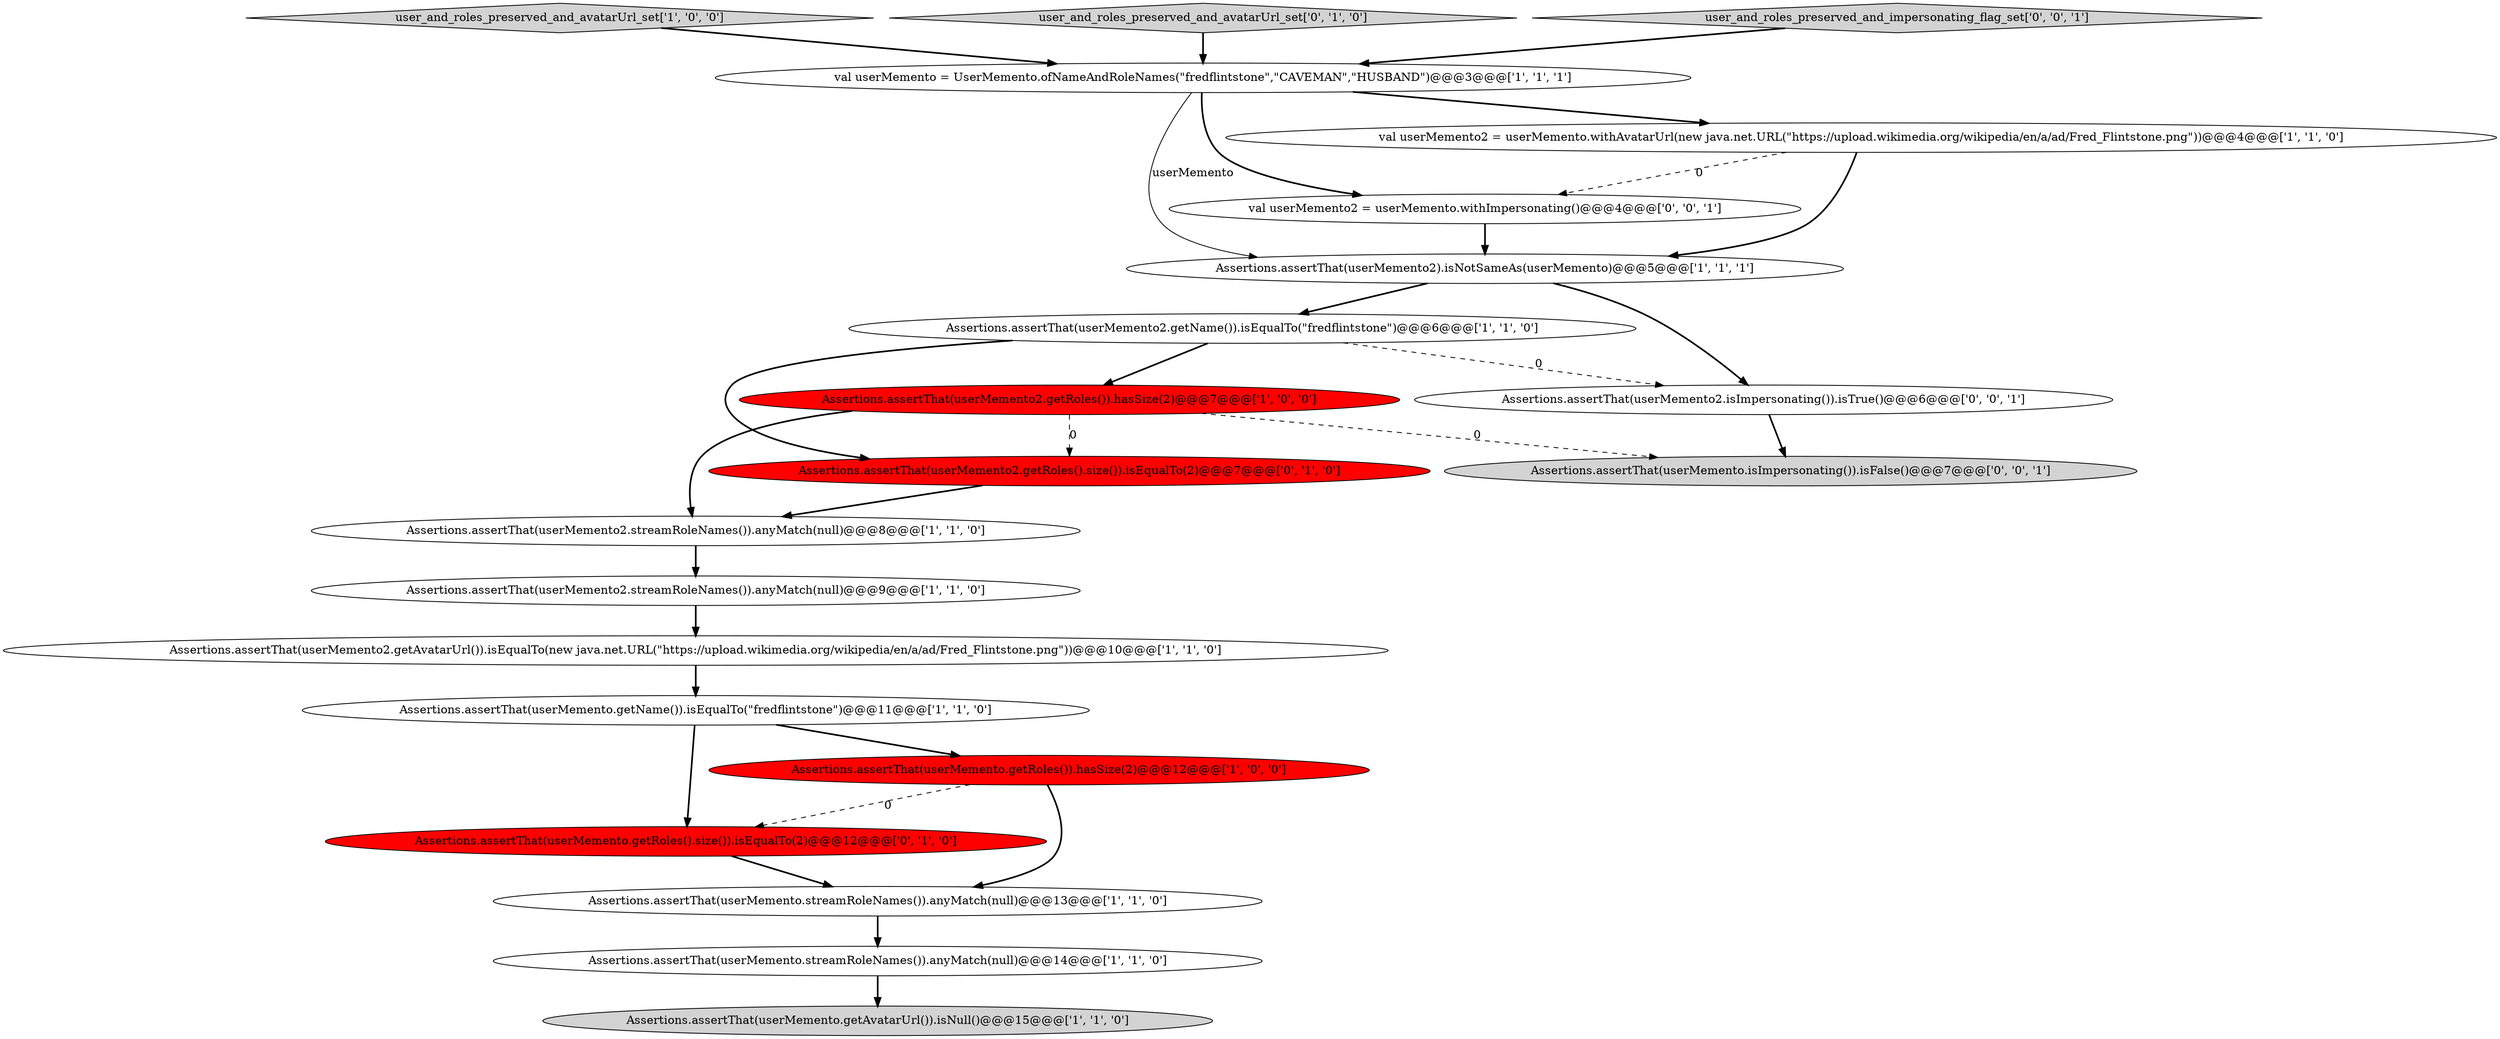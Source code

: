 digraph {
14 [style = filled, label = "Assertions.assertThat(userMemento.getRoles().size()).isEqualTo(2)@@@12@@@['0', '1', '0']", fillcolor = red, shape = ellipse image = "AAA1AAABBB2BBB"];
19 [style = filled, label = "val userMemento2 = userMemento.withImpersonating()@@@4@@@['0', '0', '1']", fillcolor = white, shape = ellipse image = "AAA0AAABBB3BBB"];
7 [style = filled, label = "Assertions.assertThat(userMemento.getAvatarUrl()).isNull()@@@15@@@['1', '1', '0']", fillcolor = lightgray, shape = ellipse image = "AAA0AAABBB1BBB"];
9 [style = filled, label = "Assertions.assertThat(userMemento.streamRoleNames()).anyMatch(null)@@@14@@@['1', '1', '0']", fillcolor = white, shape = ellipse image = "AAA0AAABBB1BBB"];
4 [style = filled, label = "Assertions.assertThat(userMemento2.streamRoleNames()).anyMatch(null)@@@8@@@['1', '1', '0']", fillcolor = white, shape = ellipse image = "AAA0AAABBB1BBB"];
2 [style = filled, label = "Assertions.assertThat(userMemento2.streamRoleNames()).anyMatch(null)@@@9@@@['1', '1', '0']", fillcolor = white, shape = ellipse image = "AAA0AAABBB1BBB"];
18 [style = filled, label = "Assertions.assertThat(userMemento2.isImpersonating()).isTrue()@@@6@@@['0', '0', '1']", fillcolor = white, shape = ellipse image = "AAA0AAABBB3BBB"];
0 [style = filled, label = "Assertions.assertThat(userMemento.getRoles()).hasSize(2)@@@12@@@['1', '0', '0']", fillcolor = red, shape = ellipse image = "AAA1AAABBB1BBB"];
1 [style = filled, label = "Assertions.assertThat(userMemento.streamRoleNames()).anyMatch(null)@@@13@@@['1', '1', '0']", fillcolor = white, shape = ellipse image = "AAA0AAABBB1BBB"];
5 [style = filled, label = "Assertions.assertThat(userMemento2.getAvatarUrl()).isEqualTo(new java.net.URL(\"https://upload.wikimedia.org/wikipedia/en/a/ad/Fred_Flintstone.png\"))@@@10@@@['1', '1', '0']", fillcolor = white, shape = ellipse image = "AAA0AAABBB1BBB"];
20 [style = filled, label = "Assertions.assertThat(userMemento.isImpersonating()).isFalse()@@@7@@@['0', '0', '1']", fillcolor = lightgray, shape = ellipse image = "AAA0AAABBB3BBB"];
3 [style = filled, label = "user_and_roles_preserved_and_avatarUrl_set['1', '0', '0']", fillcolor = lightgray, shape = diamond image = "AAA0AAABBB1BBB"];
16 [style = filled, label = "user_and_roles_preserved_and_avatarUrl_set['0', '1', '0']", fillcolor = lightgray, shape = diamond image = "AAA0AAABBB2BBB"];
8 [style = filled, label = "Assertions.assertThat(userMemento2).isNotSameAs(userMemento)@@@5@@@['1', '1', '1']", fillcolor = white, shape = ellipse image = "AAA0AAABBB1BBB"];
11 [style = filled, label = "Assertions.assertThat(userMemento2.getRoles()).hasSize(2)@@@7@@@['1', '0', '0']", fillcolor = red, shape = ellipse image = "AAA1AAABBB1BBB"];
12 [style = filled, label = "Assertions.assertThat(userMemento2.getName()).isEqualTo(\"fredflintstone\")@@@6@@@['1', '1', '0']", fillcolor = white, shape = ellipse image = "AAA0AAABBB1BBB"];
17 [style = filled, label = "user_and_roles_preserved_and_impersonating_flag_set['0', '0', '1']", fillcolor = lightgray, shape = diamond image = "AAA0AAABBB3BBB"];
15 [style = filled, label = "Assertions.assertThat(userMemento2.getRoles().size()).isEqualTo(2)@@@7@@@['0', '1', '0']", fillcolor = red, shape = ellipse image = "AAA1AAABBB2BBB"];
10 [style = filled, label = "val userMemento2 = userMemento.withAvatarUrl(new java.net.URL(\"https://upload.wikimedia.org/wikipedia/en/a/ad/Fred_Flintstone.png\"))@@@4@@@['1', '1', '0']", fillcolor = white, shape = ellipse image = "AAA0AAABBB1BBB"];
6 [style = filled, label = "val userMemento = UserMemento.ofNameAndRoleNames(\"fredflintstone\",\"CAVEMAN\",\"HUSBAND\")@@@3@@@['1', '1', '1']", fillcolor = white, shape = ellipse image = "AAA0AAABBB1BBB"];
13 [style = filled, label = "Assertions.assertThat(userMemento.getName()).isEqualTo(\"fredflintstone\")@@@11@@@['1', '1', '0']", fillcolor = white, shape = ellipse image = "AAA0AAABBB1BBB"];
2->5 [style = bold, label=""];
11->20 [style = dashed, label="0"];
17->6 [style = bold, label=""];
11->15 [style = dashed, label="0"];
8->18 [style = bold, label=""];
10->19 [style = dashed, label="0"];
16->6 [style = bold, label=""];
11->4 [style = bold, label=""];
12->15 [style = bold, label=""];
12->11 [style = bold, label=""];
3->6 [style = bold, label=""];
4->2 [style = bold, label=""];
6->19 [style = bold, label=""];
9->7 [style = bold, label=""];
6->8 [style = solid, label="userMemento"];
19->8 [style = bold, label=""];
1->9 [style = bold, label=""];
14->1 [style = bold, label=""];
0->14 [style = dashed, label="0"];
18->20 [style = bold, label=""];
10->8 [style = bold, label=""];
0->1 [style = bold, label=""];
5->13 [style = bold, label=""];
6->10 [style = bold, label=""];
15->4 [style = bold, label=""];
12->18 [style = dashed, label="0"];
13->14 [style = bold, label=""];
8->12 [style = bold, label=""];
13->0 [style = bold, label=""];
}
